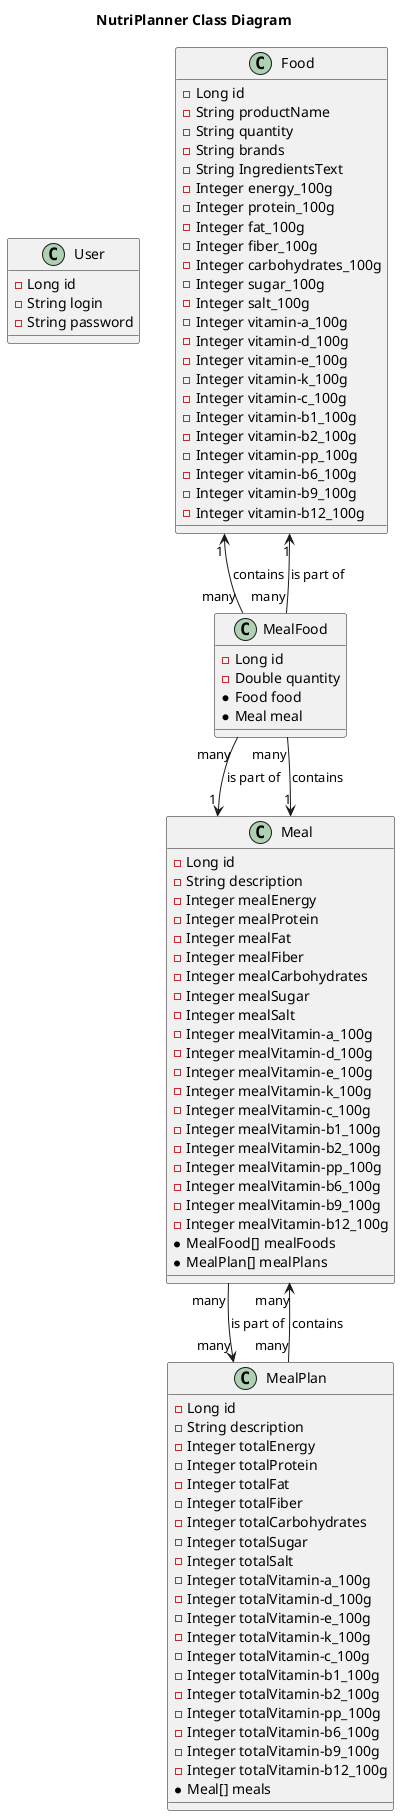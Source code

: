 @startuml NutriPlanner

title NutriPlanner Class Diagram

class User {
  -Long id
  -String login
  -String password
}

class Food {
  -Long id
  -String productName
  -String quantity
  -String brands
  -String IngredientsText
  -Integer energy_100g
  -Integer protein_100g
  -Integer fat_100g
  -Integer fiber_100g
  -Integer carbohydrates_100g
  -Integer sugar_100g
  -Integer salt_100g
  -Integer vitamin-a_100g
  -Integer vitamin-d_100g
  -Integer vitamin-e_100g
  -Integer vitamin-k_100g
  -Integer vitamin-c_100g
  -Integer vitamin-b1_100g
  -Integer vitamin-b2_100g
  -Integer vitamin-pp_100g
  -Integer vitamin-b6_100g
  -Integer vitamin-b9_100g
  -Integer vitamin-b12_100g
}

class MealFood {
  -Long id
  -Double quantity
  *Food food
  *Meal meal
}

class Meal {
  -Long id
  -String description
  -Integer mealEnergy
  -Integer mealProtein
  -Integer mealFat
  -Integer mealFiber
  -Integer mealCarbohydrates
  -Integer mealSugar
  -Integer mealSalt
  -Integer mealVitamin-a_100g
  -Integer mealVitamin-d_100g
  -Integer mealVitamin-e_100g
  -Integer mealVitamin-k_100g
  -Integer mealVitamin-c_100g
  -Integer mealVitamin-b1_100g
  -Integer mealVitamin-b2_100g
  -Integer mealVitamin-pp_100g
  -Integer mealVitamin-b6_100g
  -Integer mealVitamin-b9_100g
  -Integer mealVitamin-b12_100g
  *MealFood[] mealFoods
  *MealPlan[] mealPlans
}

class MealPlan {
  -Long id
  -String description
  -Integer totalEnergy
  -Integer totalProtein
  -Integer totalFat
  -Integer totalFiber
  -Integer totalCarbohydrates
  -Integer totalSugar
  -Integer totalSalt
  -Integer totalVitamin-a_100g
  -Integer totalVitamin-d_100g
  -Integer totalVitamin-e_100g
  -Integer totalVitamin-k_100g
  -Integer totalVitamin-c_100g
  -Integer totalVitamin-b1_100g
  -Integer totalVitamin-b2_100g
  -Integer totalVitamin-pp_100g
  -Integer totalVitamin-b6_100g
  -Integer totalVitamin-b9_100g
  -Integer totalVitamin-b12_100g
  *Meal[] meals
}

Food "1" <-- "many" MealFood : contains
Meal "1" <-- "many" MealFood : contains
MealFood "many" --> "1" Food : is part of
MealFood "many" --> "1" Meal : is part of
Meal "many" --> "many" MealPlan : is part of
MealPlan "many" --> "many" Meal : contains

@enduml
